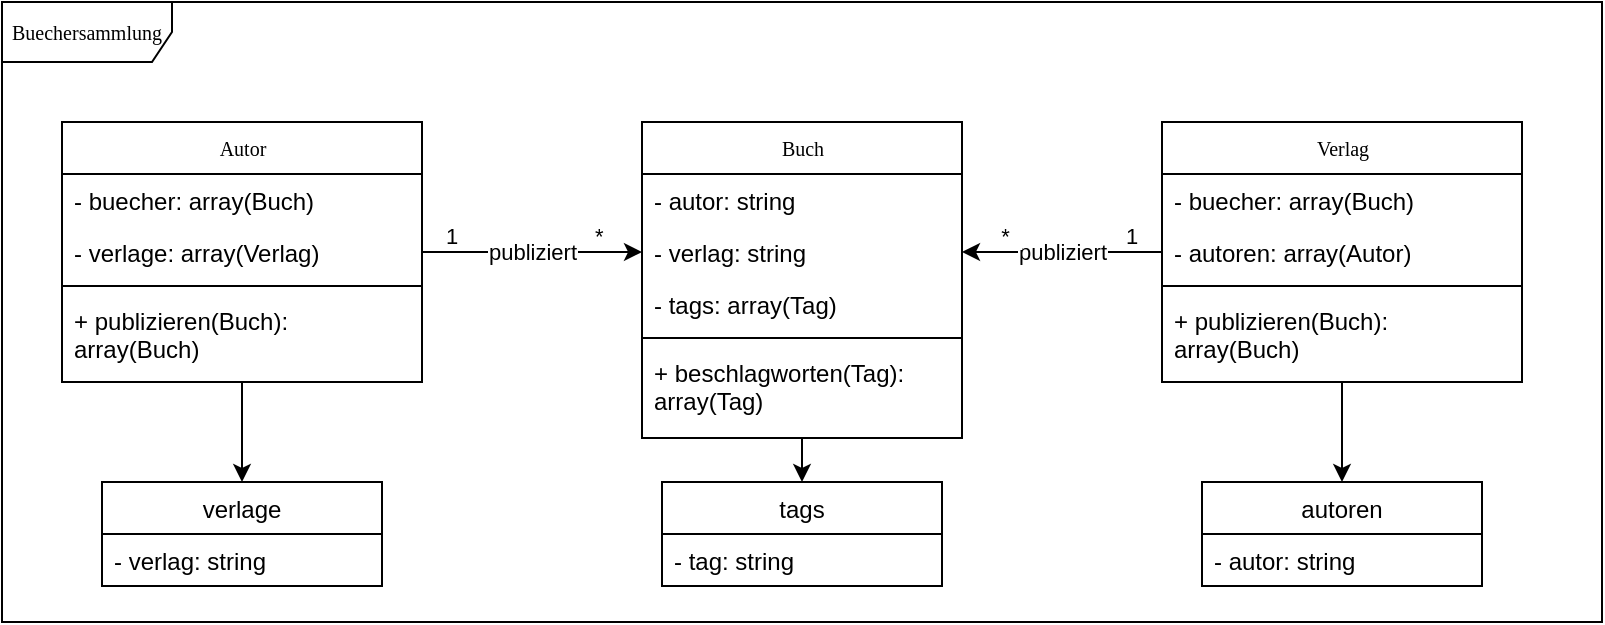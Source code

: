 <mxfile version="14.4.8" type="google"><diagram name="Page-1" id="c4acf3e9-155e-7222-9cf6-157b1a14988f"><mxGraphModel dx="1422" dy="752" grid="1" gridSize="10" guides="1" tooltips="1" connect="1" arrows="1" fold="1" page="1" pageScale="1" pageWidth="850" pageHeight="1100" background="#ffffff" math="0" shadow="0"><root><mxCell id="0"/><mxCell id="1" parent="0"/><mxCell id="17acba5748e5396b-1" value="Buechersammlung" style="shape=umlFrame;whiteSpace=wrap;html=1;rounded=0;shadow=0;comic=0;labelBackgroundColor=none;strokeWidth=1;fontFamily=Verdana;fontSize=10;align=center;width=85;height=30;" parent="1" vertex="1"><mxGeometry x="50" y="40" width="800" height="310" as="geometry"/></mxCell><mxCell id="17acba5748e5396b-20" value="Autor" style="swimlane;html=1;fontStyle=0;childLayout=stackLayout;horizontal=1;startSize=26;fillColor=none;horizontalStack=0;resizeParent=1;resizeLast=0;collapsible=1;marginBottom=0;swimlaneFillColor=#ffffff;rounded=0;shadow=0;comic=0;labelBackgroundColor=none;strokeWidth=1;fontFamily=Verdana;fontSize=10;align=center;" parent="1" vertex="1"><mxGeometry x="80" y="100" width="180" height="130" as="geometry"/></mxCell><mxCell id="17acba5748e5396b-21" value="- buecher: array(Buch)" style="text;html=1;strokeColor=none;fillColor=none;align=left;verticalAlign=top;spacingLeft=4;spacingRight=4;whiteSpace=wrap;overflow=hidden;rotatable=0;points=[[0,0.5],[1,0.5]];portConstraint=eastwest;" parent="17acba5748e5396b-20" vertex="1"><mxGeometry y="26" width="180" height="26" as="geometry"/></mxCell><mxCell id="17acba5748e5396b-24" value="- verlage: array(Verlag)&lt;br&gt;&lt;br&gt;&lt;span style=&quot;text-align: center&quot;&gt;+ schreiben(Buch): array&lt;/span&gt;&lt;br style=&quot;text-align: center&quot;&gt;&lt;span style=&quot;text-align: center&quot;&gt;+ publizieren(Buch,Verlag):&lt;/span&gt;&lt;br style=&quot;text-align: center&quot;&gt;&lt;span style=&quot;text-align: center&quot;&gt;array&lt;/span&gt;" style="text;html=1;strokeColor=none;fillColor=none;align=left;verticalAlign=top;spacingLeft=4;spacingRight=4;whiteSpace=wrap;overflow=hidden;rotatable=0;points=[[0,0.5],[1,0.5]];portConstraint=eastwest;" parent="17acba5748e5396b-20" vertex="1"><mxGeometry y="52" width="180" height="26" as="geometry"/></mxCell><mxCell id="mhVWewf9cxPCBdNmgkpv-18" value="" style="line;strokeWidth=1;fillColor=none;align=left;verticalAlign=middle;spacingTop=-1;spacingLeft=3;spacingRight=3;rotatable=0;labelPosition=right;points=[];portConstraint=eastwest;" parent="17acba5748e5396b-20" vertex="1"><mxGeometry y="78" width="180" height="8" as="geometry"/></mxCell><mxCell id="mhVWewf9cxPCBdNmgkpv-16" value="+ publizieren(Buch):&#10;array(Buch)" style="text;strokeColor=none;fillColor=none;align=left;verticalAlign=top;spacingLeft=4;spacingRight=4;overflow=hidden;rotatable=0;points=[[0,0.5],[1,0.5]];portConstraint=eastwest;" parent="17acba5748e5396b-20" vertex="1"><mxGeometry y="86" width="180" height="44" as="geometry"/></mxCell><mxCell id="17acba5748e5396b-30" value="Buch" style="swimlane;html=1;fontStyle=0;childLayout=stackLayout;horizontal=1;startSize=26;fillColor=none;horizontalStack=0;resizeParent=1;resizeLast=0;collapsible=1;marginBottom=0;swimlaneFillColor=#ffffff;rounded=0;shadow=0;comic=0;labelBackgroundColor=none;strokeWidth=1;fontFamily=Verdana;fontSize=10;align=center;" parent="1" vertex="1"><mxGeometry x="370" y="100" width="160" height="158" as="geometry"/></mxCell><mxCell id="17acba5748e5396b-31" value="- autor: string" style="text;html=1;strokeColor=none;fillColor=none;align=left;verticalAlign=top;spacingLeft=4;spacingRight=4;whiteSpace=wrap;overflow=hidden;rotatable=0;points=[[0,0.5],[1,0.5]];portConstraint=eastwest;" parent="17acba5748e5396b-30" vertex="1"><mxGeometry y="26" width="160" height="26" as="geometry"/></mxCell><mxCell id="mhVWewf9cxPCBdNmgkpv-52" value="- verlag: string" style="text;html=1;strokeColor=none;fillColor=none;align=left;verticalAlign=top;spacingLeft=4;spacingRight=4;whiteSpace=wrap;overflow=hidden;rotatable=0;points=[[0,0.5],[1,0.5]];portConstraint=eastwest;" parent="17acba5748e5396b-30" vertex="1"><mxGeometry y="52" width="160" height="26" as="geometry"/></mxCell><mxCell id="17acba5748e5396b-33" value="- tags: array(Tag)" style="text;html=1;strokeColor=none;fillColor=none;align=left;verticalAlign=top;spacingLeft=4;spacingRight=4;whiteSpace=wrap;overflow=hidden;rotatable=0;points=[[0,0.5],[1,0.5]];portConstraint=eastwest;" parent="17acba5748e5396b-30" vertex="1"><mxGeometry y="78" width="160" height="26" as="geometry"/></mxCell><mxCell id="A1GmMN8wpTzONGO5fx7D-19" value="" style="line;strokeWidth=1;fillColor=none;align=left;verticalAlign=middle;spacingTop=-1;spacingLeft=3;spacingRight=3;rotatable=0;labelPosition=right;points=[];portConstraint=eastwest;" parent="17acba5748e5396b-30" vertex="1"><mxGeometry y="104" width="160" height="8" as="geometry"/></mxCell><mxCell id="A1GmMN8wpTzONGO5fx7D-18" value="+ beschlagworten(Tag):&#10;array(Tag)" style="text;strokeColor=none;fillColor=none;align=left;verticalAlign=top;spacingLeft=4;spacingRight=4;overflow=hidden;rotatable=0;points=[[0,0.5],[1,0.5]];portConstraint=eastwest;" parent="17acba5748e5396b-30" vertex="1"><mxGeometry y="112" width="160" height="46" as="geometry"/></mxCell><mxCell id="5d2195bd80daf111-5" value="Verlag" style="swimlane;html=1;fontStyle=0;childLayout=stackLayout;horizontal=1;startSize=26;fillColor=none;horizontalStack=0;resizeParent=1;resizeLast=0;collapsible=1;marginBottom=0;swimlaneFillColor=#ffffff;rounded=0;shadow=0;comic=0;labelBackgroundColor=none;strokeWidth=1;fontFamily=Verdana;fontSize=10;align=center;" parent="1" vertex="1"><mxGeometry x="630" y="100" width="180" height="130" as="geometry"/></mxCell><mxCell id="5d2195bd80daf111-6" value="- buecher: array(Buch)" style="text;html=1;strokeColor=none;fillColor=none;align=left;verticalAlign=top;spacingLeft=4;spacingRight=4;whiteSpace=wrap;overflow=hidden;rotatable=0;points=[[0,0.5],[1,0.5]];portConstraint=eastwest;" parent="5d2195bd80daf111-5" vertex="1"><mxGeometry y="26" width="180" height="26" as="geometry"/></mxCell><mxCell id="5d2195bd80daf111-7" value="- autoren: array(Autor)" style="text;html=1;strokeColor=none;fillColor=none;align=left;verticalAlign=top;spacingLeft=4;spacingRight=4;whiteSpace=wrap;overflow=hidden;rotatable=0;points=[[0,0.5],[1,0.5]];portConstraint=eastwest;" parent="5d2195bd80daf111-5" vertex="1"><mxGeometry y="52" width="180" height="26" as="geometry"/></mxCell><mxCell id="mhVWewf9cxPCBdNmgkpv-30" value="" style="line;strokeWidth=1;fillColor=none;align=left;verticalAlign=middle;spacingTop=-1;spacingLeft=3;spacingRight=3;rotatable=0;labelPosition=right;points=[];portConstraint=eastwest;" parent="5d2195bd80daf111-5" vertex="1"><mxGeometry y="78" width="180" height="8" as="geometry"/></mxCell><mxCell id="mhVWewf9cxPCBdNmgkpv-28" value="+ publizieren(Buch):&#10;array(Buch)" style="text;strokeColor=none;fillColor=none;align=left;verticalAlign=top;spacingLeft=4;spacingRight=4;overflow=hidden;rotatable=0;points=[[0,0.5],[1,0.5]];portConstraint=eastwest;" parent="5d2195bd80daf111-5" vertex="1"><mxGeometry y="86" width="180" height="42" as="geometry"/></mxCell><mxCell id="mhVWewf9cxPCBdNmgkpv-20" value="verlage" style="swimlane;fontStyle=0;childLayout=stackLayout;horizontal=1;startSize=26;fillColor=none;horizontalStack=0;resizeParent=1;resizeParentMax=0;resizeLast=0;collapsible=1;marginBottom=0;" parent="1" vertex="1"><mxGeometry x="100" y="280" width="140" height="52" as="geometry"/></mxCell><mxCell id="mhVWewf9cxPCBdNmgkpv-21" value="- verlag: string" style="text;strokeColor=none;fillColor=none;align=left;verticalAlign=top;spacingLeft=4;spacingRight=4;overflow=hidden;rotatable=0;points=[[0,0.5],[1,0.5]];portConstraint=eastwest;" parent="mhVWewf9cxPCBdNmgkpv-20" vertex="1"><mxGeometry y="26" width="140" height="26" as="geometry"/></mxCell><mxCell id="mhVWewf9cxPCBdNmgkpv-24" value="autoren" style="swimlane;fontStyle=0;childLayout=stackLayout;horizontal=1;startSize=26;fillColor=none;horizontalStack=0;resizeParent=1;resizeParentMax=0;resizeLast=0;collapsible=1;marginBottom=0;" parent="1" vertex="1"><mxGeometry x="650" y="280" width="140" height="52" as="geometry"/></mxCell><mxCell id="mhVWewf9cxPCBdNmgkpv-25" value="- autor: string" style="text;strokeColor=none;fillColor=none;align=left;verticalAlign=top;spacingLeft=4;spacingRight=4;overflow=hidden;rotatable=0;points=[[0,0.5],[1,0.5]];portConstraint=eastwest;" parent="mhVWewf9cxPCBdNmgkpv-24" vertex="1"><mxGeometry y="26" width="140" height="26" as="geometry"/></mxCell><mxCell id="mhVWewf9cxPCBdNmgkpv-31" value="tags" style="swimlane;fontStyle=0;childLayout=stackLayout;horizontal=1;startSize=26;fillColor=none;horizontalStack=0;resizeParent=1;resizeParentMax=0;resizeLast=0;collapsible=1;marginBottom=0;" parent="1" vertex="1"><mxGeometry x="380" y="280" width="140" height="52" as="geometry"/></mxCell><mxCell id="mhVWewf9cxPCBdNmgkpv-32" value="- tag: string" style="text;strokeColor=none;fillColor=none;align=left;verticalAlign=top;spacingLeft=4;spacingRight=4;overflow=hidden;rotatable=0;points=[[0,0.5],[1,0.5]];portConstraint=eastwest;" parent="mhVWewf9cxPCBdNmgkpv-31" vertex="1"><mxGeometry y="26" width="140" height="26" as="geometry"/></mxCell><mxCell id="mhVWewf9cxPCBdNmgkpv-47" value="publiziert" style="endArrow=classic;html=1;exitX=1;exitY=0.5;exitDx=0;exitDy=0;entryX=0;entryY=0.5;entryDx=0;entryDy=0;" parent="1" source="17acba5748e5396b-24" target="mhVWewf9cxPCBdNmgkpv-52" edge="1"><mxGeometry relative="1" as="geometry"><mxPoint x="240" y="150" as="sourcePoint"/><mxPoint x="400" y="150" as="targetPoint"/></mxGeometry></mxCell><mxCell id="mhVWewf9cxPCBdNmgkpv-49" value="1" style="edgeLabel;resizable=0;html=1;align=left;verticalAlign=bottom;" parent="mhVWewf9cxPCBdNmgkpv-47" connectable="0" vertex="1"><mxGeometry x="-1" relative="1" as="geometry"><mxPoint x="10" as="offset"/></mxGeometry></mxCell><mxCell id="mhVWewf9cxPCBdNmgkpv-50" value="*&amp;nbsp; &amp;nbsp;" style="edgeLabel;resizable=0;html=1;align=right;verticalAlign=bottom;" parent="mhVWewf9cxPCBdNmgkpv-47" connectable="0" vertex="1"><mxGeometry x="1" relative="1" as="geometry"><mxPoint x="-10" as="offset"/></mxGeometry></mxCell><mxCell id="A1GmMN8wpTzONGO5fx7D-1" value="Label" style="endArrow=classic;html=1;exitX=0;exitY=0.5;exitDx=0;exitDy=0;entryX=1;entryY=0.5;entryDx=0;entryDy=0;" parent="1" source="5d2195bd80daf111-7" target="mhVWewf9cxPCBdNmgkpv-52" edge="1"><mxGeometry relative="1" as="geometry"><mxPoint x="740" y="170" as="sourcePoint"/><mxPoint x="570" y="165" as="targetPoint"/></mxGeometry></mxCell><mxCell id="A1GmMN8wpTzONGO5fx7D-2" value="publiziert" style="edgeLabel;resizable=0;html=1;align=center;verticalAlign=middle;" parent="A1GmMN8wpTzONGO5fx7D-1" connectable="0" vertex="1"><mxGeometry relative="1" as="geometry"/></mxCell><mxCell id="A1GmMN8wpTzONGO5fx7D-3" value="1&amp;nbsp; &amp;nbsp;" style="edgeLabel;resizable=0;html=1;align=left;verticalAlign=bottom;" parent="A1GmMN8wpTzONGO5fx7D-1" connectable="0" vertex="1"><mxGeometry x="-1" relative="1" as="geometry"><mxPoint x="-20" as="offset"/></mxGeometry></mxCell><mxCell id="A1GmMN8wpTzONGO5fx7D-4" value="&amp;nbsp;*&amp;nbsp;&amp;nbsp;" style="edgeLabel;resizable=0;html=1;align=right;verticalAlign=bottom;" parent="A1GmMN8wpTzONGO5fx7D-1" connectable="0" vertex="1"><mxGeometry x="1" relative="1" as="geometry"><mxPoint x="30" as="offset"/></mxGeometry></mxCell><mxCell id="A1GmMN8wpTzONGO5fx7D-12" value="" style="endArrow=classic;html=1;entryX=0.5;entryY=0;entryDx=0;entryDy=0;" parent="1" source="5d2195bd80daf111-5" target="mhVWewf9cxPCBdNmgkpv-24" edge="1"><mxGeometry width="50" height="50" relative="1" as="geometry"><mxPoint x="830" y="230" as="sourcePoint"/><mxPoint x="830" y="260" as="targetPoint"/></mxGeometry></mxCell><mxCell id="A1GmMN8wpTzONGO5fx7D-13" value="" style="endArrow=classic;html=1;entryX=0.5;entryY=0;entryDx=0;entryDy=0;" parent="1" source="17acba5748e5396b-20" target="mhVWewf9cxPCBdNmgkpv-20" edge="1"><mxGeometry width="50" height="50" relative="1" as="geometry"><mxPoint x="170" y="220" as="sourcePoint"/><mxPoint x="120" y="270" as="targetPoint"/></mxGeometry></mxCell><mxCell id="A1GmMN8wpTzONGO5fx7D-16" value="" style="endArrow=classic;html=1;entryX=0.5;entryY=0;entryDx=0;entryDy=0;exitX=0.5;exitY=1;exitDx=0;exitDy=0;" parent="1" source="17acba5748e5396b-30" target="mhVWewf9cxPCBdNmgkpv-31" edge="1"><mxGeometry width="50" height="50" relative="1" as="geometry"><mxPoint x="474" y="220" as="sourcePoint"/><mxPoint x="440" y="280" as="targetPoint"/></mxGeometry></mxCell></root></mxGraphModel></diagram></mxfile>